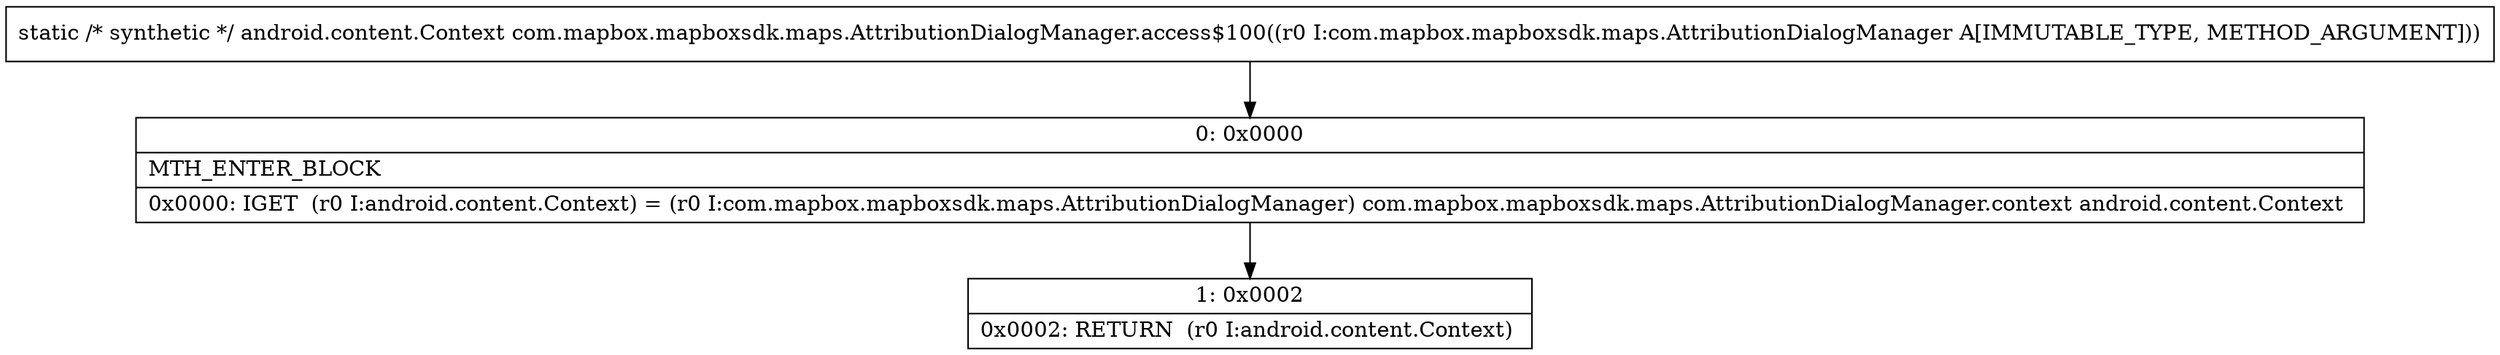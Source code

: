 digraph "CFG forcom.mapbox.mapboxsdk.maps.AttributionDialogManager.access$100(Lcom\/mapbox\/mapboxsdk\/maps\/AttributionDialogManager;)Landroid\/content\/Context;" {
Node_0 [shape=record,label="{0\:\ 0x0000|MTH_ENTER_BLOCK\l|0x0000: IGET  (r0 I:android.content.Context) = (r0 I:com.mapbox.mapboxsdk.maps.AttributionDialogManager) com.mapbox.mapboxsdk.maps.AttributionDialogManager.context android.content.Context \l}"];
Node_1 [shape=record,label="{1\:\ 0x0002|0x0002: RETURN  (r0 I:android.content.Context) \l}"];
MethodNode[shape=record,label="{static \/* synthetic *\/ android.content.Context com.mapbox.mapboxsdk.maps.AttributionDialogManager.access$100((r0 I:com.mapbox.mapboxsdk.maps.AttributionDialogManager A[IMMUTABLE_TYPE, METHOD_ARGUMENT])) }"];
MethodNode -> Node_0;
Node_0 -> Node_1;
}

